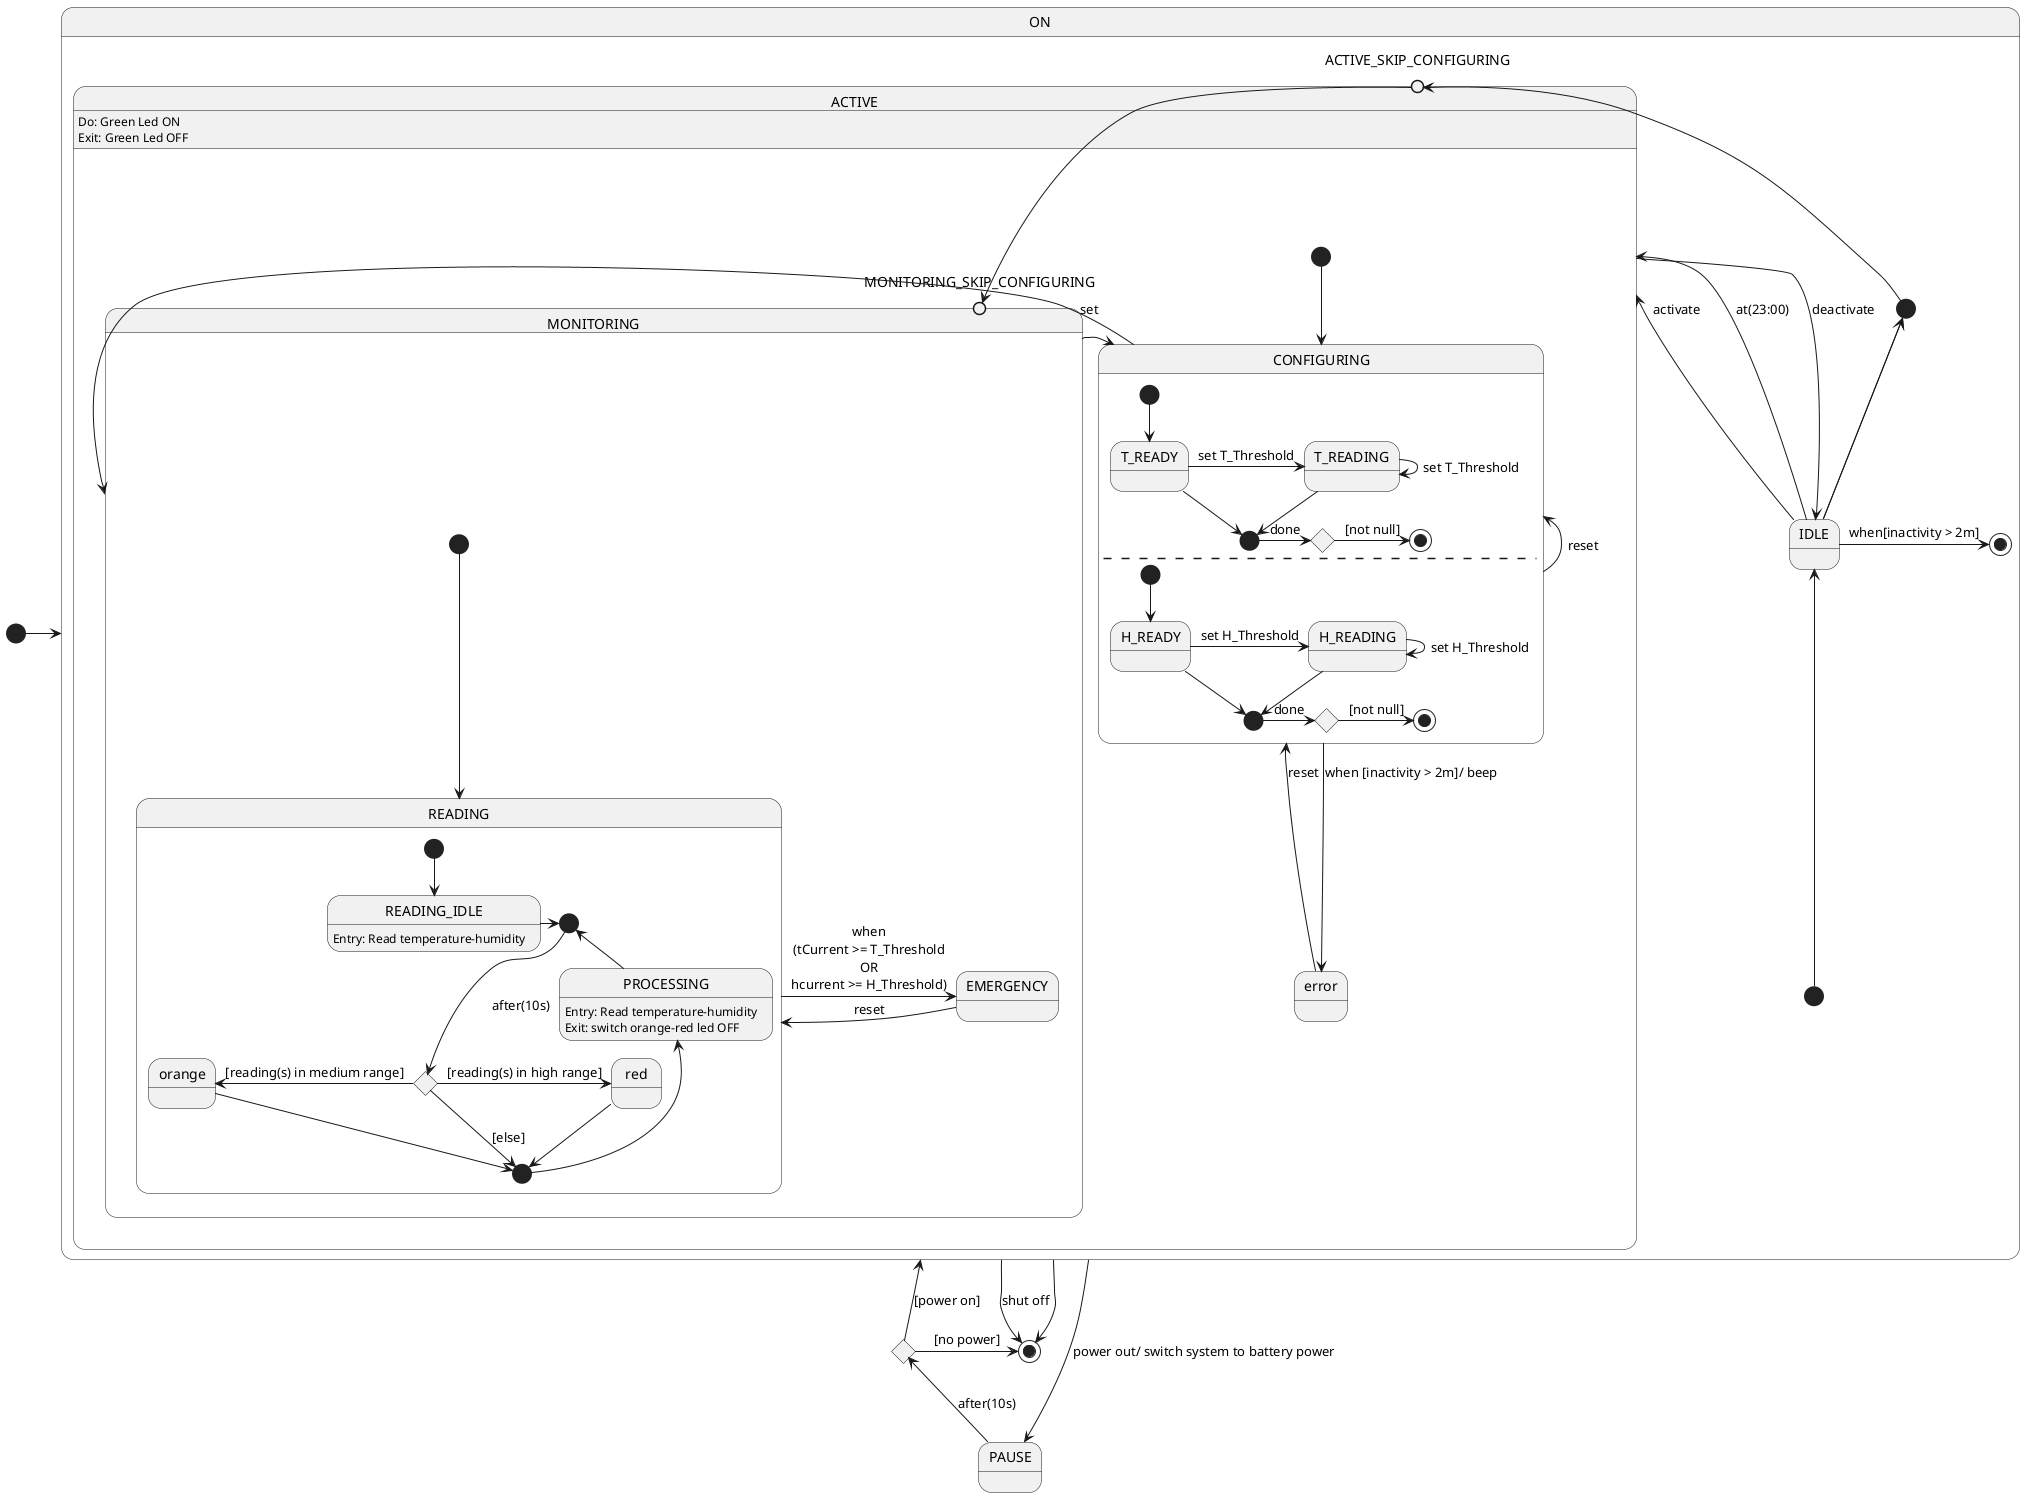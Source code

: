 @startuml "Temperature and Humidity Detector"
state ON {
    state IDLE
    state ACTIVE {
        state error
        state ACTIVE_SKIP_CONFIGURING <<entryPoint>>
        state CONFIGURING {
            state T_READY
            state T_READING
            state j4 <<start>>
            state c3 <<choice>>

            [*] --> T_READY
            T_READY -> T_READING: set T_Threshold
            T_READY --> j4
            T_READING -> T_READING: set T_Threshold
            T_READING --> j4
            j4 -> c3: done
            c3 -> [*]: [not null]
            --
            state H_READY
            state H_READING
            state j5 <<start>>
            state c4 <<choice>>

            [*] --> H_READY
            H_READY -> H_READING: set H_Threshold
            H_READY --> j5
            H_READING -> H_READING: set H_Threshold
            H_READING --> j5
            j5 -> c4: done
            c4 -> [*]: [not null]
        }
        ACTIVE: Do: Green Led ON\nExit: Green Led OFF
        state MONITORING {
            state MONITORING_SKIP_CONFIGURING <<entryPoint>>
            state READING {
                state j2 <<start>>
                state j3 <<start>>
                state c2 <<choice>>
                state READING_IDLE: Entry: Read temperature-humidity
                state PROCESSING: Entry: Read temperature-humidity\nExit: switch orange-red led OFF

                [*] --> READING_IDLE
                READING_IDLE -> j2
                PROCESSING -l-> j2
                j2 --> c2: after(10s)
                c2 --> j3: [else]
                c2 -l-> orange: [reading(s) in medium range]
                c2 -> red: [reading(s) in high range]
                orange --> j3
                red --> j3
                j3 -u-> PROCESSING
            }
            state EMERGENCY
            [*] --> READING
            READING -> EMERGENCY : when\n(tCurrent >= T_Threshold\nOR\nhcurrent >= H_Threshold)
            EMERGENCY -l-> READING : reset
        }
        ACTIVE_SKIP_CONFIGURING --> MONITORING_SKIP_CONFIGURING
        CONFIGURING --> error: when [inactivity > 2m]/ beep
        error -u-> CONFIGURING: reset
        [*] --> CONFIGURING
        CONFIGURING -l-> CONFIGURING: reset
        CONFIGURING -l-> MONITORING
        MONITORING -> CONFIGURING: set
    }
    state j1 <<start>>

    [*] -u-> IDLE
    IDLE -l-> j1 : [configured] activate without configuring
    IDLE -l-> j1 : [configured] at(06:00)
    IDLE -u-> ACTIVE : activate
    IDLE -u-> ACTIVE : at(23:00)
    ACTIVE --> IDLE : deactivate
    IDLE -> [*] : when[inactivity > 2m]
    j1 -u-> ACTIVE_SKIP_CONFIGURING
}   
state PAUSE
state c1 <<choice>>
[*] -> ON
ON -> [*] : shut off
ON -> [*]
ON -l-> PAUSE : power out/ switch system to battery power
PAUSE -u-> c1 : after(10s)
c1 -u-> ON : [power on]
c1 -> [*] : [no power]

@enduml
